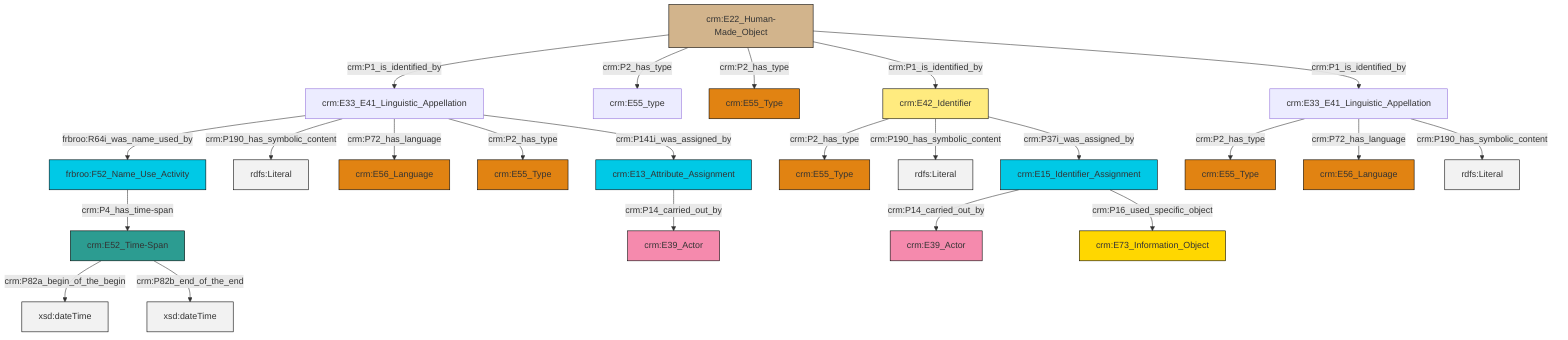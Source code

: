 graph TD
classDef Literal fill:#f2f2f2,stroke:#000000;
classDef CRM_Entity fill:#FFFFFF,stroke:#000000;
classDef Temporal_Entity fill:#00C9E6, stroke:#000000;
classDef Type fill:#E18312, stroke:#000000;
classDef Time-Span fill:#2C9C91, stroke:#000000;
classDef Appellation fill:#FFEB7F, stroke:#000000;
classDef Place fill:#008836, stroke:#000000;
classDef Persistent_Item fill:#B266B2, stroke:#000000;
classDef Conceptual_Object fill:#FFD700, stroke:#000000;
classDef Physical_Thing fill:#D2B48C, stroke:#000000;
classDef Actor fill:#f58aad, stroke:#000000;
classDef PC_Classes fill:#4ce600, stroke:#000000;
classDef Multi fill:#cccccc,stroke:#000000;

2["crm:E15_Identifier_Assignment"]:::Temporal_Entity -->|crm:P14_carried_out_by| 3["crm:E39_Actor"]:::Actor
6["crm:E33_E41_Linguistic_Appellation"]:::Default -->|frbroo:R64i_was_name_used_by| 7["frbroo:F52_Name_Use_Activity"]:::Temporal_Entity
8["crm:E33_E41_Linguistic_Appellation"]:::Default -->|crm:P2_has_type| 9["crm:E55_Type"]:::Type
8["crm:E33_E41_Linguistic_Appellation"]:::Default -->|crm:P72_has_language| 11["crm:E56_Language"]:::Type
12["crm:E22_Human-Made_Object"]:::Physical_Thing -->|crm:P1_is_identified_by| 6["crm:E33_E41_Linguistic_Appellation"]:::Default
12["crm:E22_Human-Made_Object"]:::Physical_Thing -->|crm:P2_has_type| 15["crm:E55_type"]:::Default
6["crm:E33_E41_Linguistic_Appellation"]:::Default -->|crm:P190_has_symbolic_content| 17[rdfs:Literal]:::Literal
12["crm:E22_Human-Made_Object"]:::Physical_Thing -->|crm:P2_has_type| 22["crm:E55_Type"]:::Type
2["crm:E15_Identifier_Assignment"]:::Temporal_Entity -->|crm:P16_used_specific_object| 23["crm:E73_Information_Object"]:::Conceptual_Object
25["crm:E42_Identifier"]:::Appellation -->|crm:P2_has_type| 4["crm:E55_Type"]:::Type
27["crm:E13_Attribute_Assignment"]:::Temporal_Entity -->|crm:P14_carried_out_by| 0["crm:E39_Actor"]:::Actor
13["crm:E52_Time-Span"]:::Time-Span -->|crm:P82a_begin_of_the_begin| 35[xsd:dateTime]:::Literal
25["crm:E42_Identifier"]:::Appellation -->|crm:P190_has_symbolic_content| 37[rdfs:Literal]:::Literal
6["crm:E33_E41_Linguistic_Appellation"]:::Default -->|crm:P72_has_language| 33["crm:E56_Language"]:::Type
7["frbroo:F52_Name_Use_Activity"]:::Temporal_Entity -->|crm:P4_has_time-span| 13["crm:E52_Time-Span"]:::Time-Span
6["crm:E33_E41_Linguistic_Appellation"]:::Default -->|crm:P2_has_type| 20["crm:E55_Type"]:::Type
13["crm:E52_Time-Span"]:::Time-Span -->|crm:P82b_end_of_the_end| 38[xsd:dateTime]:::Literal
12["crm:E22_Human-Made_Object"]:::Physical_Thing -->|crm:P1_is_identified_by| 25["crm:E42_Identifier"]:::Appellation
25["crm:E42_Identifier"]:::Appellation -->|crm:P37i_was_assigned_by| 2["crm:E15_Identifier_Assignment"]:::Temporal_Entity
12["crm:E22_Human-Made_Object"]:::Physical_Thing -->|crm:P1_is_identified_by| 8["crm:E33_E41_Linguistic_Appellation"]:::Default
6["crm:E33_E41_Linguistic_Appellation"]:::Default -->|crm:P141i_was_assigned_by| 27["crm:E13_Attribute_Assignment"]:::Temporal_Entity
8["crm:E33_E41_Linguistic_Appellation"]:::Default -->|crm:P190_has_symbolic_content| 40[rdfs:Literal]:::Literal